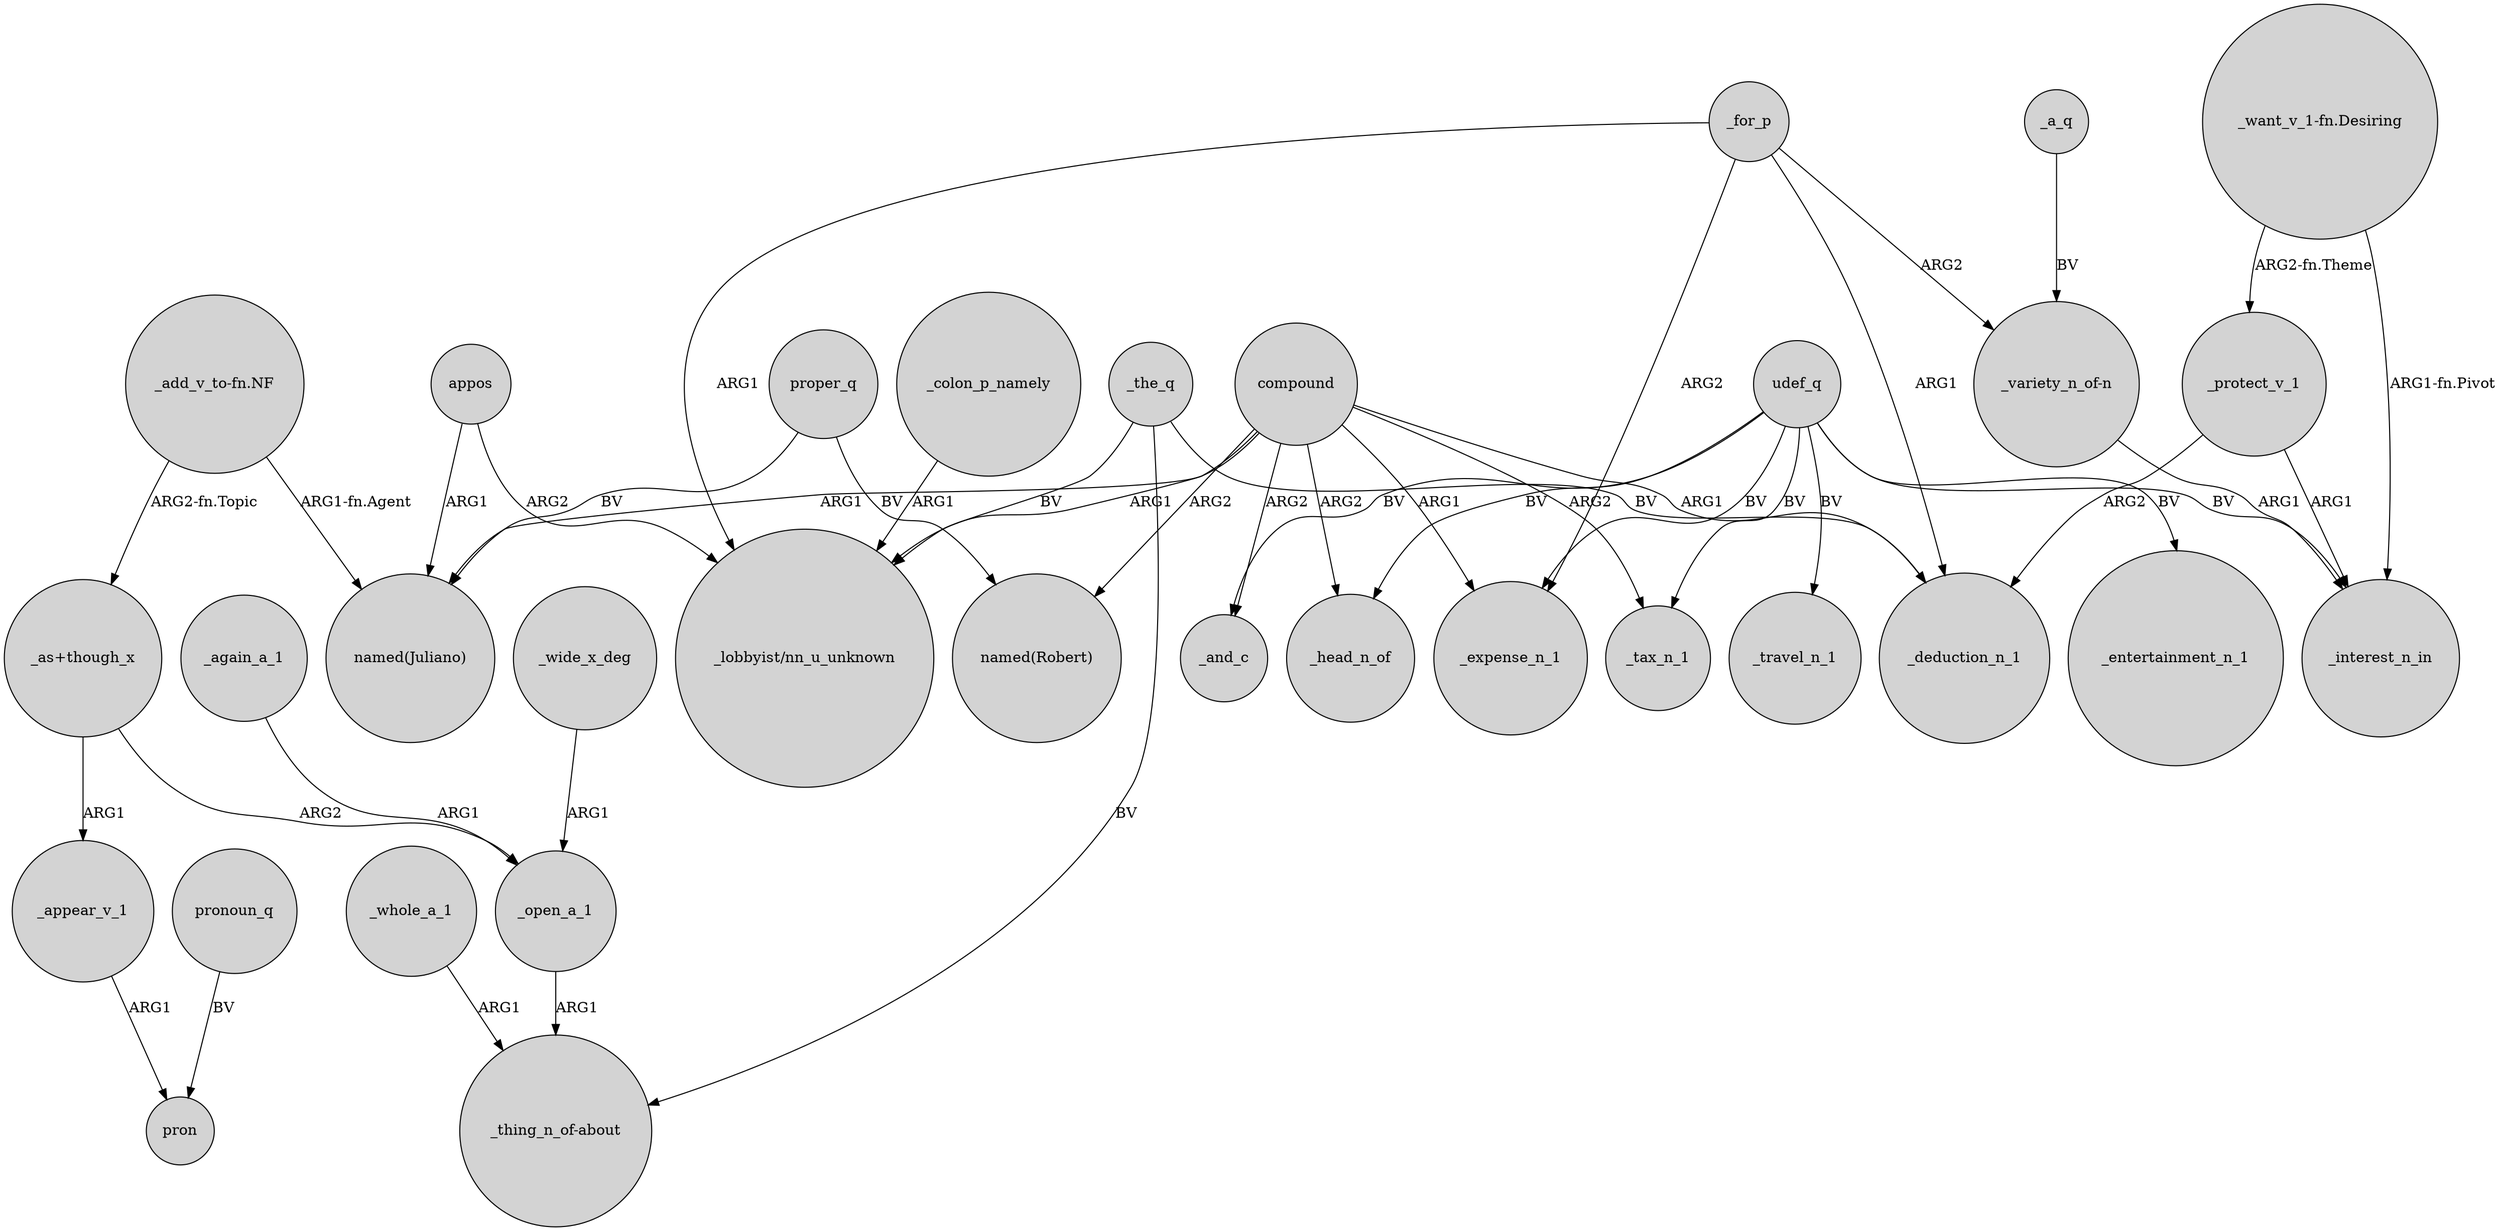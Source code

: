 digraph {
	node [shape=circle style=filled]
	"_as+though_x" -> _appear_v_1 [label=ARG1]
	_the_q -> "_lobbyist/nn_u_unknown" [label=BV]
	udef_q -> _expense_n_1 [label=BV]
	_wide_x_deg -> _open_a_1 [label=ARG1]
	compound -> _expense_n_1 [label=ARG1]
	_open_a_1 -> "_thing_n_of-about" [label=ARG1]
	appos -> "_lobbyist/nn_u_unknown" [label=ARG2]
	compound -> _head_n_of [label=ARG2]
	proper_q -> "named(Juliano)" [label=BV]
	compound -> "named(Robert)" [label=ARG2]
	_protect_v_1 -> _deduction_n_1 [label=ARG2]
	udef_q -> _travel_n_1 [label=BV]
	udef_q -> _entertainment_n_1 [label=BV]
	compound -> "_lobbyist/nn_u_unknown" [label=ARG1]
	udef_q -> _interest_n_in [label=BV]
	compound -> "named(Juliano)" [label=ARG1]
	"_want_v_1-fn.Desiring" -> _interest_n_in [label="ARG1-fn.Pivot"]
	_for_p -> "_lobbyist/nn_u_unknown" [label=ARG1]
	_for_p -> _deduction_n_1 [label=ARG1]
	_again_a_1 -> _open_a_1 [label=ARG1]
	_a_q -> "_variety_n_of-n" [label=BV]
	udef_q -> _tax_n_1 [label=BV]
	pronoun_q -> pron [label=BV]
	compound -> _and_c [label=ARG2]
	_whole_a_1 -> "_thing_n_of-about" [label=ARG1]
	_the_q -> _deduction_n_1 [label=BV]
	appos -> "named(Juliano)" [label=ARG1]
	proper_q -> "named(Robert)" [label=BV]
	_for_p -> "_variety_n_of-n" [label=ARG2]
	udef_q -> _head_n_of [label=BV]
	_for_p -> _expense_n_1 [label=ARG2]
	"_want_v_1-fn.Desiring" -> _protect_v_1 [label="ARG2-fn.Theme"]
	"_add_v_to-fn.NF" -> "named(Juliano)" [label="ARG1-fn.Agent"]
	"_variety_n_of-n" -> _interest_n_in [label=ARG1]
	compound -> _deduction_n_1 [label=ARG1]
	"_as+though_x" -> _open_a_1 [label=ARG2]
	"_add_v_to-fn.NF" -> "_as+though_x" [label="ARG2-fn.Topic"]
	_the_q -> "_thing_n_of-about" [label=BV]
	_protect_v_1 -> _interest_n_in [label=ARG1]
	compound -> _tax_n_1 [label=ARG2]
	udef_q -> _and_c [label=BV]
	_appear_v_1 -> pron [label=ARG1]
	_colon_p_namely -> "_lobbyist/nn_u_unknown" [label=ARG1]
}
